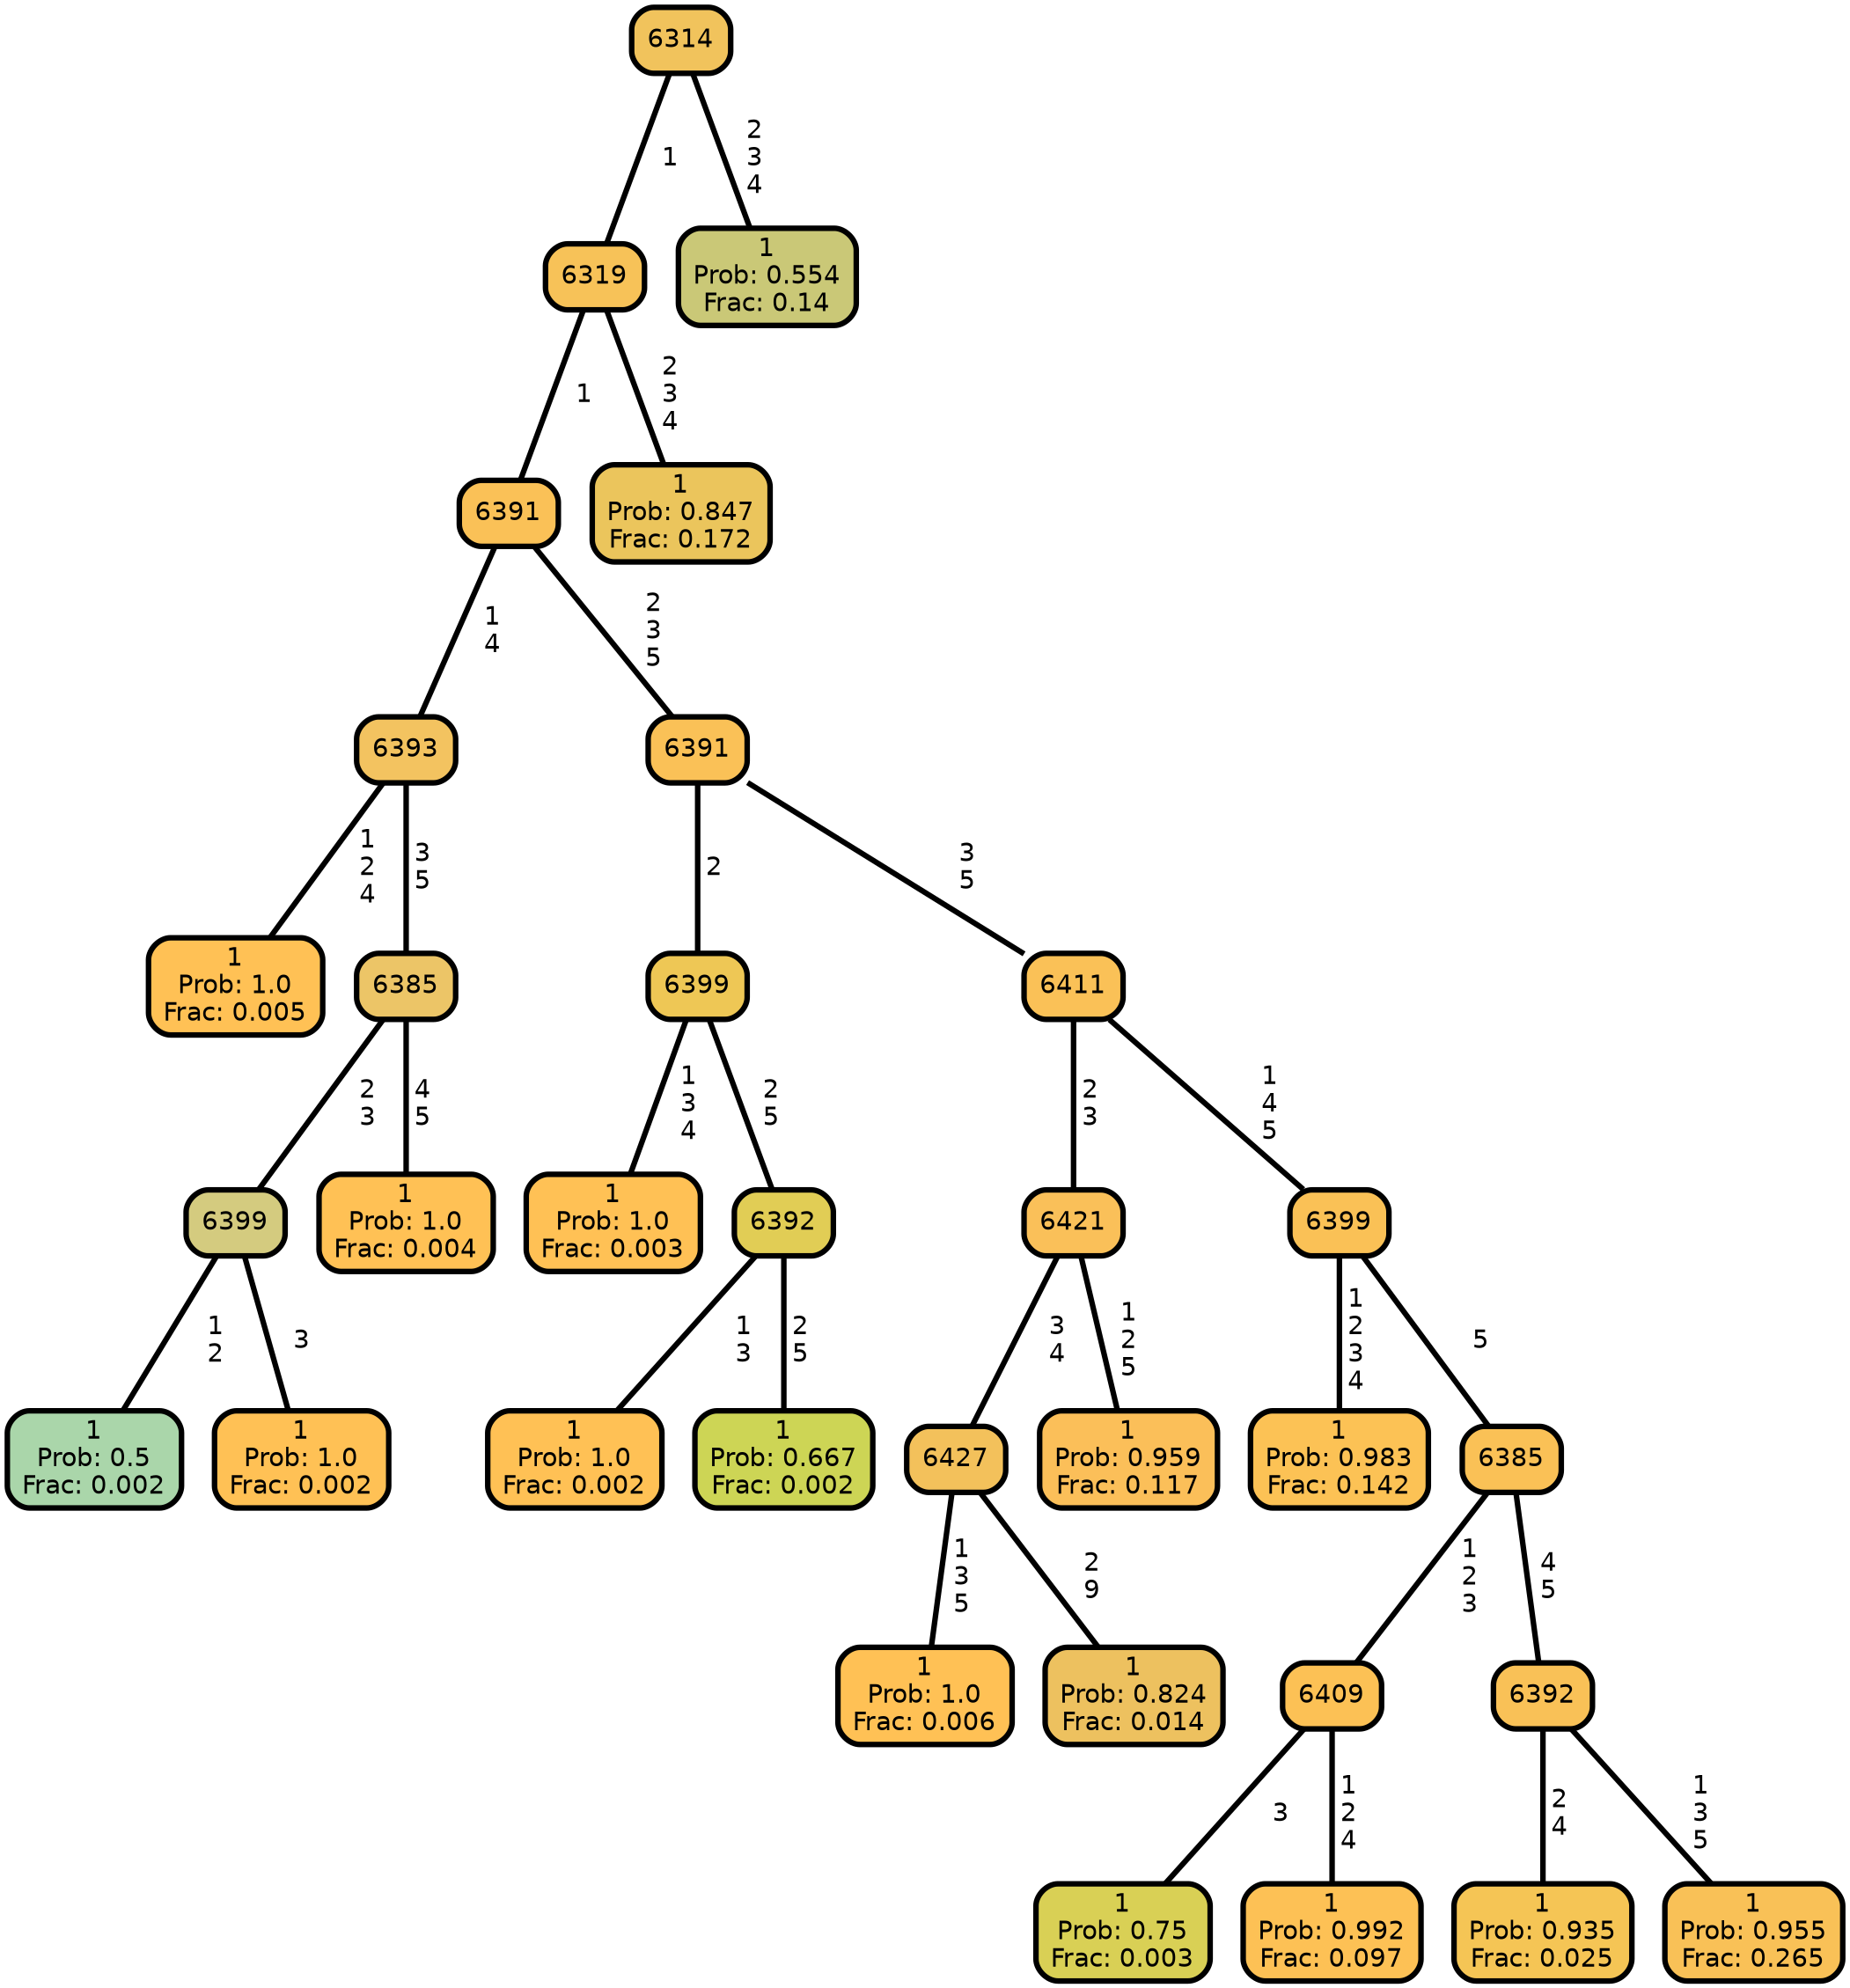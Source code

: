 graph Tree {
node [shape=box, style="filled, rounded",color="black",penwidth="3",fontcolor="black",                 fontname=helvetica] ;
graph [ranksep="0 equally", splines=straight,                 bgcolor=transparent, dpi=200] ;
edge [fontname=helvetica, color=black] ;
0 [label="1
Prob: 1.0
Frac: 0.005", fillcolor="#ffc155"] ;
1 [label="6393", fillcolor="#f3c360"] ;
2 [label="1
Prob: 0.5
Frac: 0.002", fillcolor="#aad6aa"] ;
3 [label="6399", fillcolor="#d4cb7f"] ;
4 [label="1
Prob: 1.0
Frac: 0.002", fillcolor="#ffc155"] ;
5 [label="6385", fillcolor="#ecc567"] ;
6 [label="1
Prob: 1.0
Frac: 0.004", fillcolor="#ffc155"] ;
7 [label="6391", fillcolor="#fac157"] ;
8 [label="1
Prob: 1.0
Frac: 0.003", fillcolor="#ffc155"] ;
9 [label="6399", fillcolor="#eec755"] ;
10 [label="1
Prob: 1.0
Frac: 0.002", fillcolor="#ffc155"] ;
11 [label="6392", fillcolor="#e1cd55"] ;
12 [label="1
Prob: 0.667
Frac: 0.002", fillcolor="#cdd555"] ;
13 [label="6391", fillcolor="#fac157"] ;
14 [label="1
Prob: 1.0
Frac: 0.006", fillcolor="#ffc155"] ;
15 [label="6427", fillcolor="#f3c15b"] ;
16 [label="1
Prob: 0.824
Frac: 0.014", fillcolor="#edc15f"] ;
17 [label="6421", fillcolor="#fac059"] ;
18 [label="1
Prob: 0.959
Frac: 0.117", fillcolor="#fbbf59"] ;
19 [label="6411", fillcolor="#fac157"] ;
20 [label="1
Prob: 0.983
Frac: 0.142", fillcolor="#fcc255"] ;
21 [label="6399", fillcolor="#fac156"] ;
22 [label="1
Prob: 0.75
Frac: 0.003", fillcolor="#d9d055"] ;
23 [label="6409", fillcolor="#fcc155"] ;
24 [label="1
Prob: 0.992
Frac: 0.097", fillcolor="#fdc155"] ;
25 [label="6385", fillcolor="#fac156"] ;
26 [label="1
Prob: 0.935
Frac: 0.025", fillcolor="#f5c555"] ;
27 [label="6392", fillcolor="#f9c157"] ;
28 [label="1
Prob: 0.955
Frac: 0.265", fillcolor="#f9c157"] ;
29 [label="6319", fillcolor="#f7c258"] ;
30 [label="1
Prob: 0.847
Frac: 0.172", fillcolor="#ebc55c"] ;
31 [label="6314", fillcolor="#f1c35c"] ;
32 [label="1
Prob: 0.554
Frac: 0.14", fillcolor="#cac877"] ;
1 -- 0 [label=" 1\n 2\n 4",penwidth=3] ;
1 -- 5 [label=" 3\n 5",penwidth=3] ;
3 -- 2 [label=" 1\n 2",penwidth=3] ;
3 -- 4 [label=" 3",penwidth=3] ;
5 -- 3 [label=" 2\n 3",penwidth=3] ;
5 -- 6 [label=" 4\n 5",penwidth=3] ;
7 -- 1 [label=" 1\n 4",penwidth=3] ;
7 -- 13 [label=" 2\n 3\n 5",penwidth=3] ;
9 -- 8 [label=" 1\n 3\n 4",penwidth=3] ;
9 -- 11 [label=" 2\n 5",penwidth=3] ;
11 -- 10 [label=" 1\n 3",penwidth=3] ;
11 -- 12 [label=" 2\n 5",penwidth=3] ;
13 -- 9 [label=" 2",penwidth=3] ;
13 -- 19 [label=" 3\n 5",penwidth=3] ;
15 -- 14 [label=" 1\n 3\n 5",penwidth=3] ;
15 -- 16 [label=" 2\n 9",penwidth=3] ;
17 -- 15 [label=" 3\n 4",penwidth=3] ;
17 -- 18 [label=" 1\n 2\n 5",penwidth=3] ;
19 -- 17 [label=" 2\n 3",penwidth=3] ;
19 -- 21 [label=" 1\n 4\n 5",penwidth=3] ;
21 -- 20 [label=" 1\n 2\n 3\n 4",penwidth=3] ;
21 -- 25 [label=" 5",penwidth=3] ;
23 -- 22 [label=" 3",penwidth=3] ;
23 -- 24 [label=" 1\n 2\n 4",penwidth=3] ;
25 -- 23 [label=" 1\n 2\n 3",penwidth=3] ;
25 -- 27 [label=" 4\n 5",penwidth=3] ;
27 -- 26 [label=" 2\n 4",penwidth=3] ;
27 -- 28 [label=" 1\n 3\n 5",penwidth=3] ;
29 -- 7 [label=" 1",penwidth=3] ;
29 -- 30 [label=" 2\n 3\n 4",penwidth=3] ;
31 -- 29 [label=" 1",penwidth=3] ;
31 -- 32 [label=" 2\n 3\n 4",penwidth=3] ;
{rank = same;}}